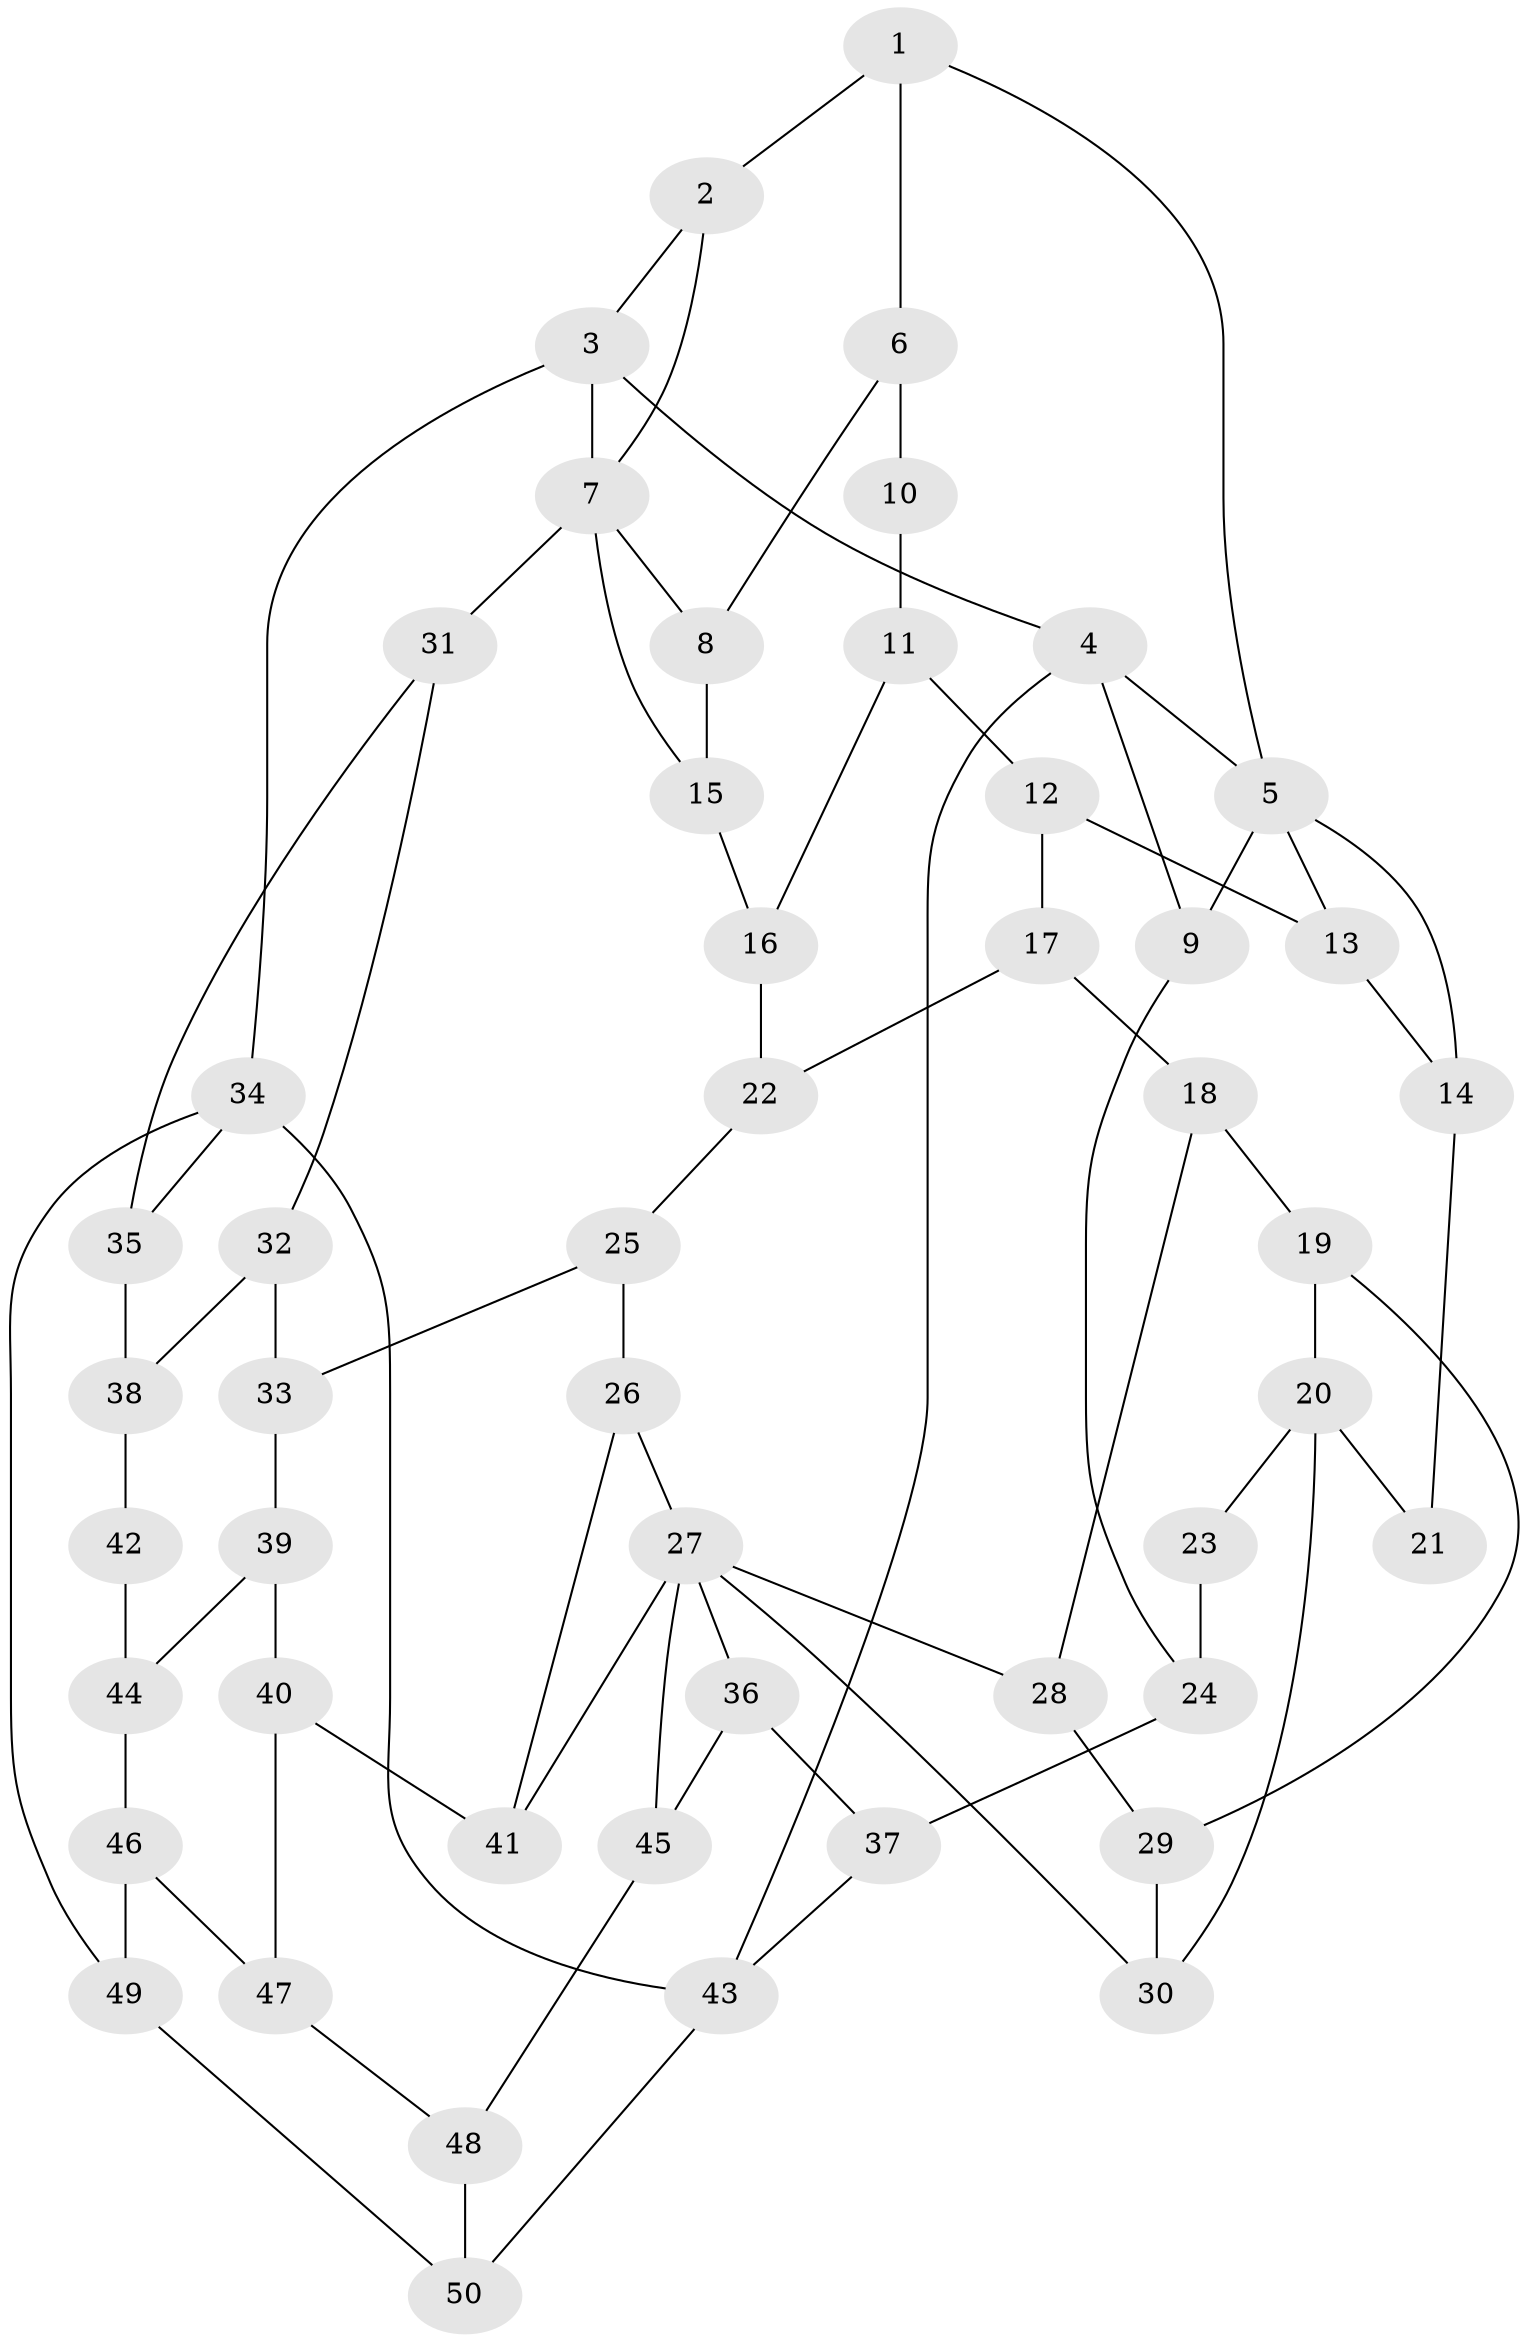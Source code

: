 // original degree distribution, {3: 0.04285714285714286, 4: 0.24285714285714285, 5: 0.4714285714285714, 6: 0.24285714285714285}
// Generated by graph-tools (version 1.1) at 2025/54/03/04/25 22:54:17]
// undirected, 50 vertices, 79 edges
graph export_dot {
  node [color=gray90,style=filled];
  1;
  2;
  3;
  4;
  5;
  6;
  7;
  8;
  9;
  10;
  11;
  12;
  13;
  14;
  15;
  16;
  17;
  18;
  19;
  20;
  21;
  22;
  23;
  24;
  25;
  26;
  27;
  28;
  29;
  30;
  31;
  32;
  33;
  34;
  35;
  36;
  37;
  38;
  39;
  40;
  41;
  42;
  43;
  44;
  45;
  46;
  47;
  48;
  49;
  50;
  1 -- 2 [weight=1.0];
  1 -- 5 [weight=1.0];
  1 -- 6 [weight=2.0];
  2 -- 3 [weight=1.0];
  2 -- 7 [weight=1.0];
  3 -- 4 [weight=1.0];
  3 -- 7 [weight=1.0];
  3 -- 34 [weight=1.0];
  4 -- 5 [weight=1.0];
  4 -- 9 [weight=1.0];
  4 -- 43 [weight=1.0];
  5 -- 9 [weight=1.0];
  5 -- 13 [weight=1.0];
  5 -- 14 [weight=1.0];
  6 -- 8 [weight=1.0];
  6 -- 10 [weight=2.0];
  7 -- 8 [weight=1.0];
  7 -- 15 [weight=1.0];
  7 -- 31 [weight=2.0];
  8 -- 15 [weight=1.0];
  9 -- 24 [weight=1.0];
  10 -- 11 [weight=1.0];
  11 -- 12 [weight=1.0];
  11 -- 16 [weight=1.0];
  12 -- 13 [weight=1.0];
  12 -- 17 [weight=1.0];
  13 -- 14 [weight=1.0];
  14 -- 21 [weight=1.0];
  15 -- 16 [weight=1.0];
  16 -- 22 [weight=1.0];
  17 -- 18 [weight=1.0];
  17 -- 22 [weight=1.0];
  18 -- 19 [weight=1.0];
  18 -- 28 [weight=1.0];
  19 -- 20 [weight=1.0];
  19 -- 29 [weight=1.0];
  20 -- 21 [weight=2.0];
  20 -- 23 [weight=2.0];
  20 -- 30 [weight=1.0];
  22 -- 25 [weight=1.0];
  23 -- 24 [weight=1.0];
  24 -- 37 [weight=1.0];
  25 -- 26 [weight=1.0];
  25 -- 33 [weight=1.0];
  26 -- 27 [weight=1.0];
  26 -- 41 [weight=1.0];
  27 -- 28 [weight=1.0];
  27 -- 30 [weight=1.0];
  27 -- 36 [weight=1.0];
  27 -- 41 [weight=1.0];
  27 -- 45 [weight=1.0];
  28 -- 29 [weight=1.0];
  29 -- 30 [weight=1.0];
  31 -- 32 [weight=1.0];
  31 -- 35 [weight=1.0];
  32 -- 33 [weight=1.0];
  32 -- 38 [weight=1.0];
  33 -- 39 [weight=1.0];
  34 -- 35 [weight=1.0];
  34 -- 43 [weight=1.0];
  34 -- 49 [weight=1.0];
  35 -- 38 [weight=1.0];
  36 -- 37 [weight=1.0];
  36 -- 45 [weight=1.0];
  37 -- 43 [weight=1.0];
  38 -- 42 [weight=2.0];
  39 -- 40 [weight=1.0];
  39 -- 44 [weight=1.0];
  40 -- 41 [weight=1.0];
  40 -- 47 [weight=1.0];
  42 -- 44 [weight=1.0];
  43 -- 50 [weight=1.0];
  44 -- 46 [weight=1.0];
  45 -- 48 [weight=1.0];
  46 -- 47 [weight=1.0];
  46 -- 49 [weight=1.0];
  47 -- 48 [weight=1.0];
  48 -- 50 [weight=1.0];
  49 -- 50 [weight=1.0];
}
